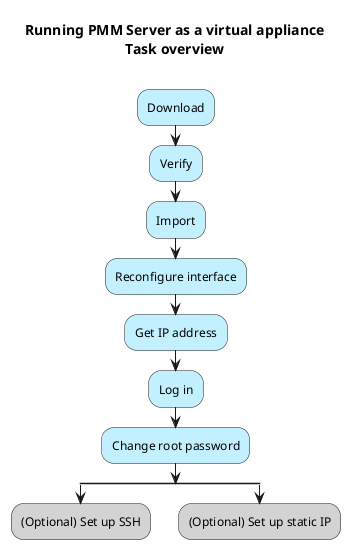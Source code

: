 ' Diagram showing sequence of tasks to set up Virtual Appliance
' Syntax: https://plantuml.com/activity-diagram-beta
' Icons: https://plantuml.com/openiconic
' Colour: https://plantuml.com/color
' Text: https://plantuml.com/creole

@startuml
title Running PMM Server as a virtual appliance\nTask overview\n
#application:Download;
#application:Verify;
#application:Import;
#application:Reconfigure interface;
#application:Get IP address;
#application:Log in;
#application:Change root password;
split
	#lightgrey:(Optional) Set up SSH;
kill
split again
	#lightgrey:(Optional) Set up static IP;
kill
@enduml
